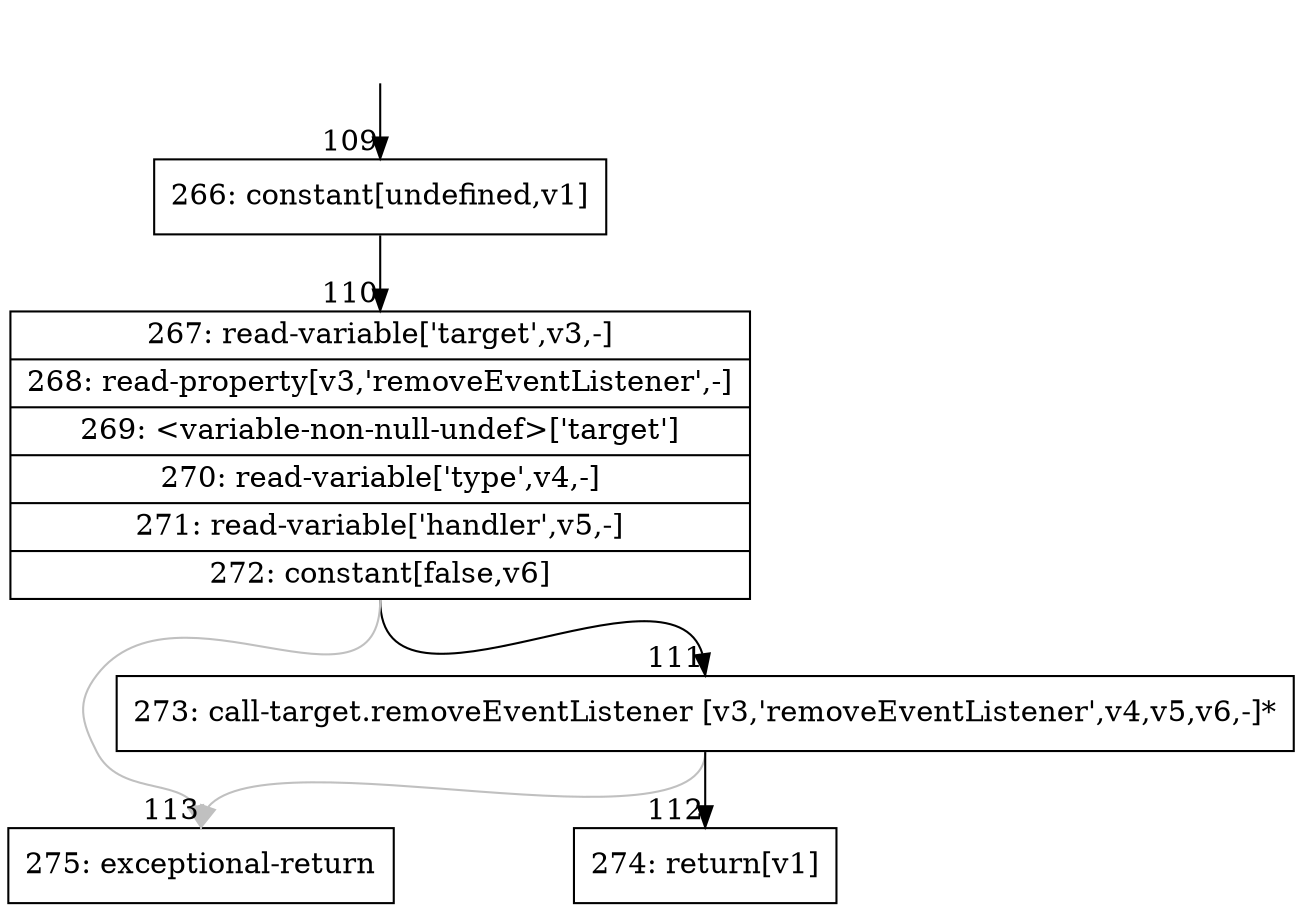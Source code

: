 digraph {
rankdir="TD"
BB_entry15[shape=none,label=""];
BB_entry15 -> BB109 [tailport=s, headport=n, headlabel="    109"]
BB109 [shape=record label="{266: constant[undefined,v1]}" ] 
BB109 -> BB110 [tailport=s, headport=n, headlabel="      110"]
BB110 [shape=record label="{267: read-variable['target',v3,-]|268: read-property[v3,'removeEventListener',-]|269: \<variable-non-null-undef\>['target']|270: read-variable['type',v4,-]|271: read-variable['handler',v5,-]|272: constant[false,v6]}" ] 
BB110 -> BB111 [tailport=s, headport=n, headlabel="      111"]
BB110 -> BB113 [tailport=s, headport=n, color=gray, headlabel="      113"]
BB111 [shape=record label="{273: call-target.removeEventListener [v3,'removeEventListener',v4,v5,v6,-]*}" ] 
BB111 -> BB112 [tailport=s, headport=n, headlabel="      112"]
BB111 -> BB113 [tailport=s, headport=n, color=gray]
BB112 [shape=record label="{274: return[v1]}" ] 
BB113 [shape=record label="{275: exceptional-return}" ] 
//#$~ 180
}
